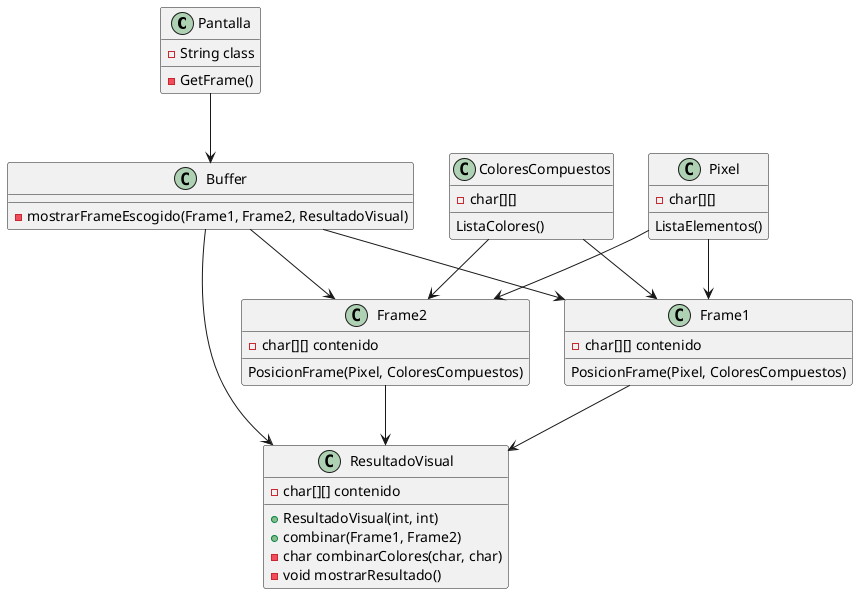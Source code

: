 @startuml
class Pantalla {
  -String class
  -GetFrame()
}

class Buffer {
  -mostrarFrameEscogido(Frame1, Frame2, ResultadoVisual)
}

class Pixel {
  -char[][] 
  ListaElementos()
}

class Frame1 {
  -char[][] contenido
  PosicionFrame(Pixel, ColoresCompuestos)
}

class Frame2 {
  -char[][] contenido
  PosicionFrame(Pixel, ColoresCompuestos)
}

class ResultadoVisual {
  -char[][] contenido
  +ResultadoVisual(int, int)
  +combinar(Frame1, Frame2)
  -char combinarColores(char, char)
  -void mostrarResultado()
}

class ColoresCompuestos {
  -char[][] 
  ListaColores()
}

Pantalla --> Buffer
Buffer --> Frame1
Buffer --> Frame2
Buffer --> ResultadoVisual
Frame1 --> ResultadoVisual
Frame2 --> ResultadoVisual
Pixel --> Frame1
Pixel --> Frame2
ColoresCompuestos --> Frame1
ColoresCompuestos --> Frame2
@enduml
